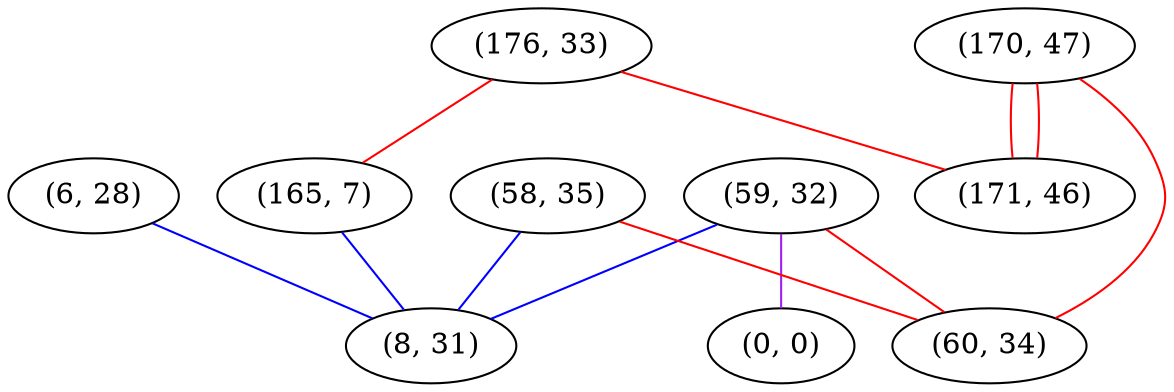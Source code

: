 graph "" {
"(59, 32)";
"(176, 33)";
"(0, 0)";
"(6, 28)";
"(165, 7)";
"(58, 35)";
"(8, 31)";
"(170, 47)";
"(60, 34)";
"(171, 46)";
"(59, 32)" -- "(60, 34)"  [color=red, key=0, weight=1];
"(59, 32)" -- "(0, 0)"  [color=purple, key=0, weight=4];
"(59, 32)" -- "(8, 31)"  [color=blue, key=0, weight=3];
"(176, 33)" -- "(165, 7)"  [color=red, key=0, weight=1];
"(176, 33)" -- "(171, 46)"  [color=red, key=0, weight=1];
"(6, 28)" -- "(8, 31)"  [color=blue, key=0, weight=3];
"(165, 7)" -- "(8, 31)"  [color=blue, key=0, weight=3];
"(58, 35)" -- "(60, 34)"  [color=red, key=0, weight=1];
"(58, 35)" -- "(8, 31)"  [color=blue, key=0, weight=3];
"(170, 47)" -- "(60, 34)"  [color=red, key=0, weight=1];
"(170, 47)" -- "(171, 46)"  [color=red, key=0, weight=1];
"(170, 47)" -- "(171, 46)"  [color=red, key=1, weight=1];
}
